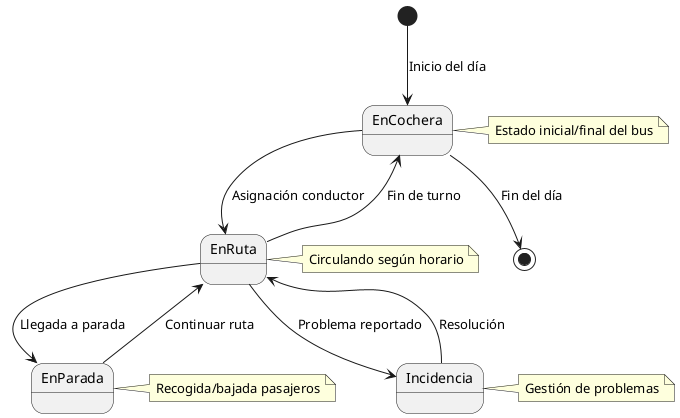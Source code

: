 @startuml
[*] --> EnCochera : Inicio del día

EnCochera --> EnRuta : Asignación conductor
EnRuta --> EnParada : Llegada a parada
EnParada --> EnRuta : Continuar ruta
EnRuta --> Incidencia : Problema reportado
Incidencia --> EnRuta : Resolución
EnRuta --> EnCochera : Fin de turno
EnCochera --> [*] : Fin del día

note right of EnCochera : Estado inicial/final del bus
note right of EnRuta : Circulando según horario
note right of EnParada : Recogida/bajada pasajeros
note right of Incidencia : Gestión de problemas
@enduml
